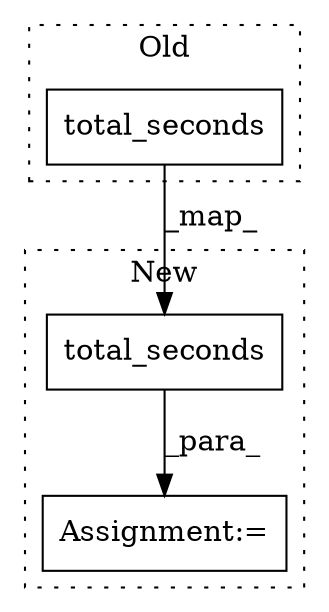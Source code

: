 digraph G {
subgraph cluster0 {
1 [label="total_seconds" a="32" s="5233" l="15" shape="box"];
label = "Old";
style="dotted";
}
subgraph cluster1 {
2 [label="total_seconds" a="32" s="5183" l="15" shape="box"];
3 [label="Assignment:=" a="7" s="5277" l="2" shape="box"];
label = "New";
style="dotted";
}
1 -> 2 [label="_map_"];
2 -> 3 [label="_para_"];
}